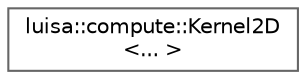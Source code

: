 digraph "类继承关系图"
{
 // LATEX_PDF_SIZE
  bgcolor="transparent";
  edge [fontname=Helvetica,fontsize=10,labelfontname=Helvetica,labelfontsize=10];
  node [fontname=Helvetica,fontsize=10,shape=box,height=0.2,width=0.4];
  rankdir="LR";
  Node0 [id="Node000000",label="luisa::compute::Kernel2D\l\<... \>",height=0.2,width=0.4,color="grey40", fillcolor="white", style="filled",URL="$structluisa_1_1compute_1_1_kernel2_d.html",tooltip=" "];
}
